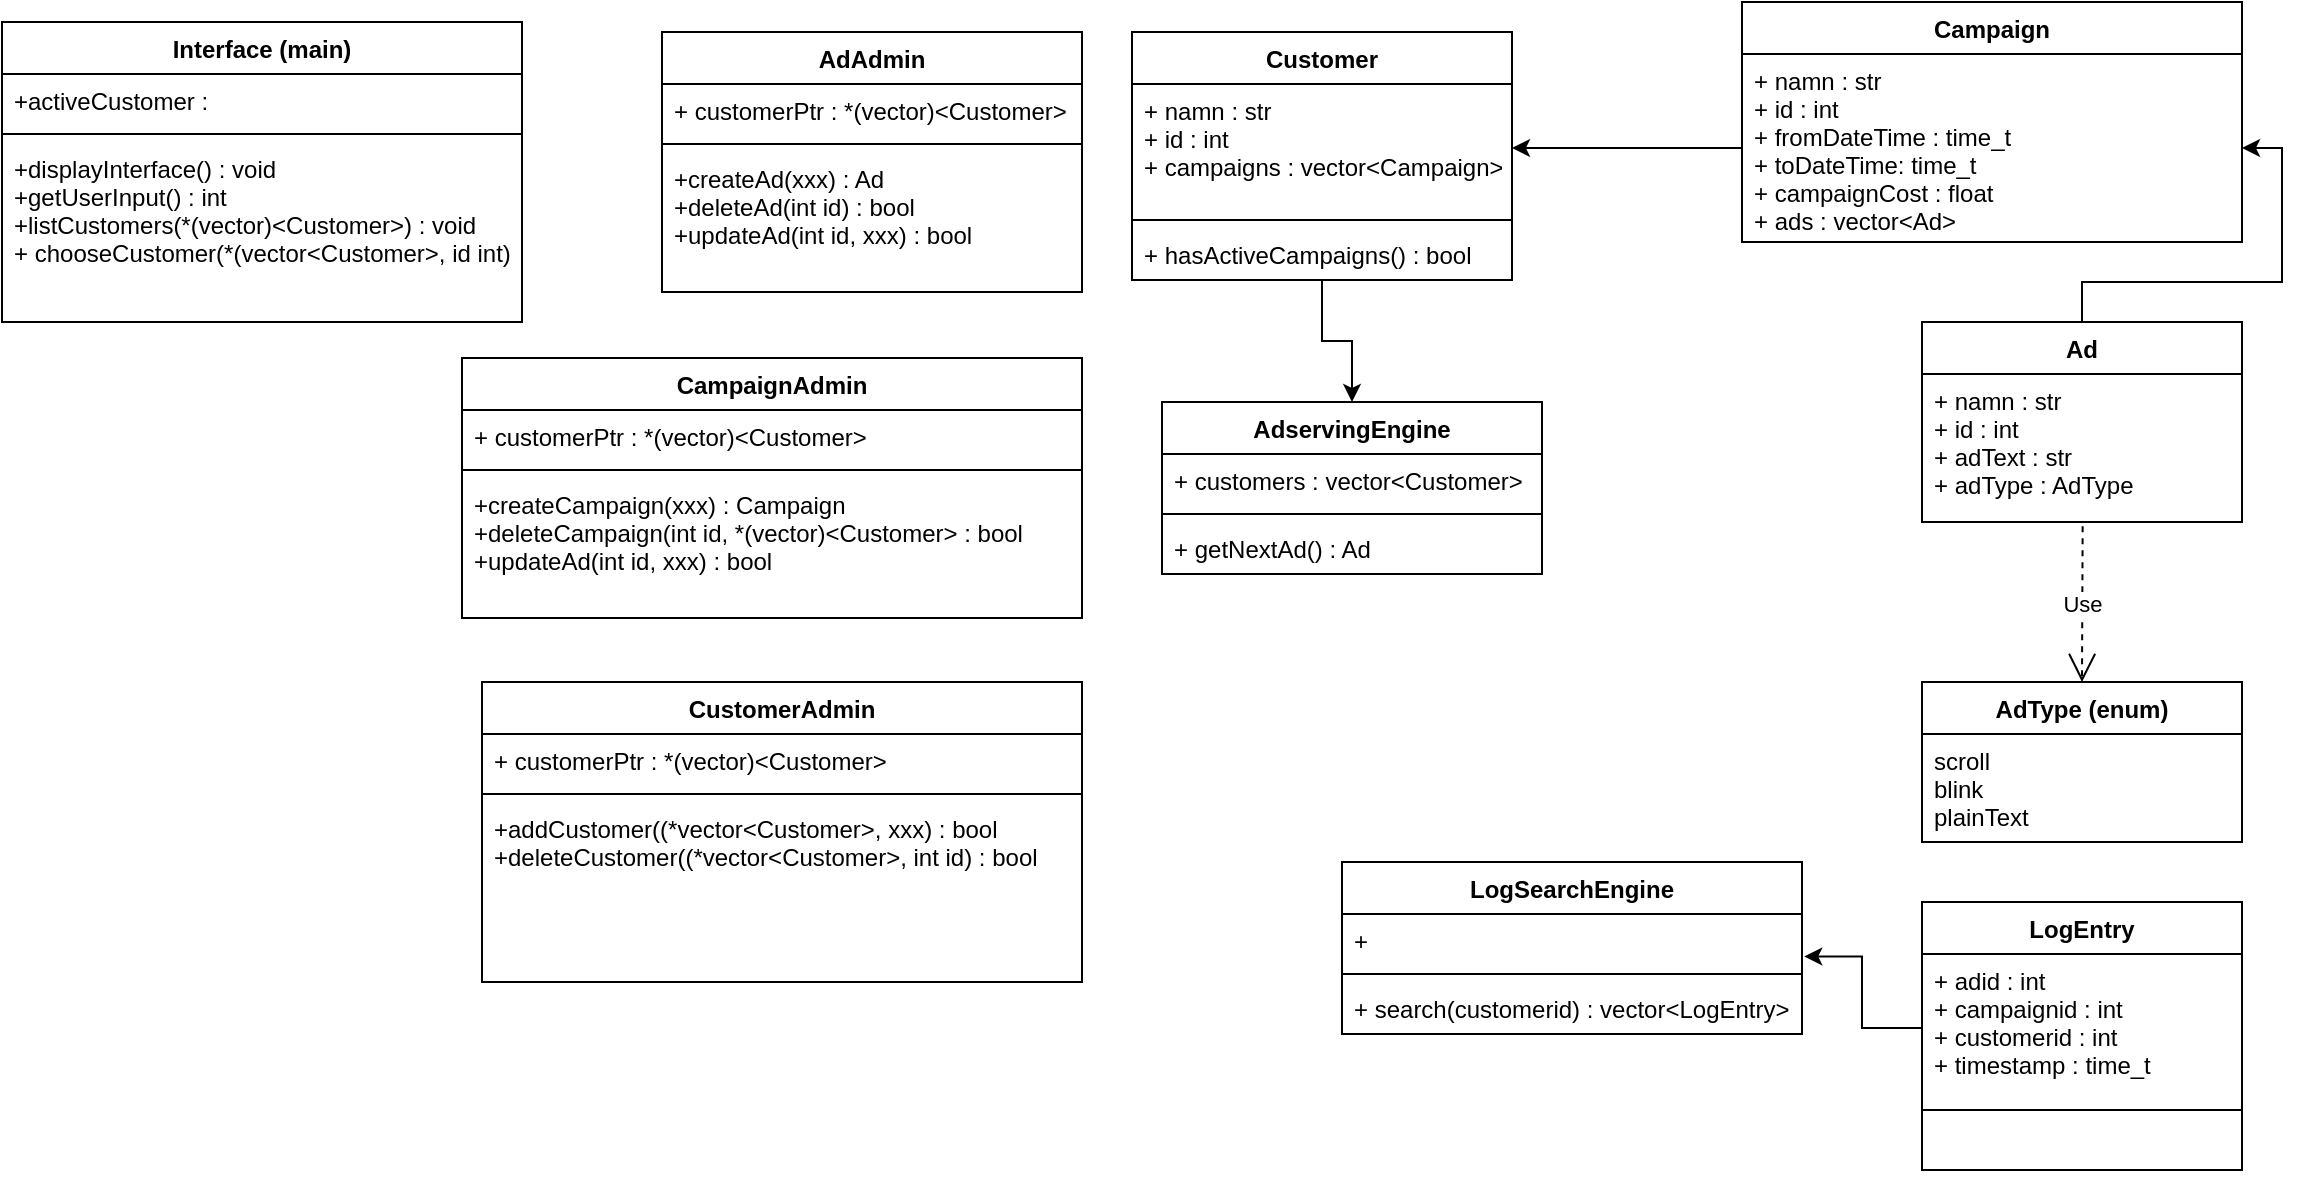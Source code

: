 <mxfile version="13.9.8" type="github">
  <diagram id="C5RBs43oDa-KdzZeNtuy" name="Page-1">
    <mxGraphModel dx="1209" dy="643" grid="1" gridSize="10" guides="1" tooltips="1" connect="1" arrows="1" fold="1" page="1" pageScale="1" pageWidth="1169" pageHeight="1654" math="0" shadow="0">
      <root>
        <mxCell id="WIyWlLk6GJQsqaUBKTNV-0" />
        <mxCell id="WIyWlLk6GJQsqaUBKTNV-1" parent="WIyWlLk6GJQsqaUBKTNV-0" />
        <mxCell id="PC9s2-U-Bj0kXFb0hQpz-0" value="AdservingEngine" style="swimlane;fontStyle=1;align=center;verticalAlign=top;childLayout=stackLayout;horizontal=1;startSize=26;horizontalStack=0;resizeParent=1;resizeParentMax=0;resizeLast=0;collapsible=1;marginBottom=0;" parent="WIyWlLk6GJQsqaUBKTNV-1" vertex="1">
          <mxGeometry x="600" y="210" width="190" height="86" as="geometry" />
        </mxCell>
        <mxCell id="PC9s2-U-Bj0kXFb0hQpz-1" value="+ customers : vector&lt;Customer&gt;" style="text;strokeColor=none;fillColor=none;align=left;verticalAlign=top;spacingLeft=4;spacingRight=4;overflow=hidden;rotatable=0;points=[[0,0.5],[1,0.5]];portConstraint=eastwest;" parent="PC9s2-U-Bj0kXFb0hQpz-0" vertex="1">
          <mxGeometry y="26" width="190" height="26" as="geometry" />
        </mxCell>
        <mxCell id="PC9s2-U-Bj0kXFb0hQpz-2" value="" style="line;strokeWidth=1;fillColor=none;align=left;verticalAlign=middle;spacingTop=-1;spacingLeft=3;spacingRight=3;rotatable=0;labelPosition=right;points=[];portConstraint=eastwest;" parent="PC9s2-U-Bj0kXFb0hQpz-0" vertex="1">
          <mxGeometry y="52" width="190" height="8" as="geometry" />
        </mxCell>
        <mxCell id="PC9s2-U-Bj0kXFb0hQpz-3" value="+ getNextAd() : Ad" style="text;strokeColor=none;fillColor=none;align=left;verticalAlign=top;spacingLeft=4;spacingRight=4;overflow=hidden;rotatable=0;points=[[0,0.5],[1,0.5]];portConstraint=eastwest;" parent="PC9s2-U-Bj0kXFb0hQpz-0" vertex="1">
          <mxGeometry y="60" width="190" height="26" as="geometry" />
        </mxCell>
        <mxCell id="PC9s2-U-Bj0kXFb0hQpz-8" value="Campaign" style="swimlane;fontStyle=1;align=center;verticalAlign=top;childLayout=stackLayout;horizontal=1;startSize=26;horizontalStack=0;resizeParent=1;resizeParentMax=0;resizeLast=0;collapsible=1;marginBottom=0;" parent="WIyWlLk6GJQsqaUBKTNV-1" vertex="1">
          <mxGeometry x="890" y="10" width="250" height="120" as="geometry">
            <mxRectangle x="790" y="10" width="90" height="26" as="alternateBounds" />
          </mxGeometry>
        </mxCell>
        <mxCell id="PC9s2-U-Bj0kXFb0hQpz-9" value="+ namn : str&#xa;+ id : int&#xa;+ fromDateTime : time_t&#xa;+ toDateTime: time_t&#xa;+ campaignCost : float&#xa;+ ads : vector&lt;Ad&gt;" style="text;strokeColor=none;fillColor=none;align=left;verticalAlign=top;spacingLeft=4;spacingRight=4;overflow=hidden;rotatable=0;points=[[0,0.5],[1,0.5]];portConstraint=eastwest;" parent="PC9s2-U-Bj0kXFb0hQpz-8" vertex="1">
          <mxGeometry y="26" width="250" height="94" as="geometry" />
        </mxCell>
        <mxCell id="PC9s2-U-Bj0kXFb0hQpz-62" style="edgeStyle=orthogonalEdgeStyle;rounded=0;orthogonalLoop=1;jettySize=auto;html=1;startFill=0;" parent="WIyWlLk6GJQsqaUBKTNV-1" source="PC9s2-U-Bj0kXFb0hQpz-20" target="PC9s2-U-Bj0kXFb0hQpz-9" edge="1">
          <mxGeometry relative="1" as="geometry" />
        </mxCell>
        <mxCell id="PC9s2-U-Bj0kXFb0hQpz-20" value="Ad" style="swimlane;fontStyle=1;align=center;verticalAlign=top;childLayout=stackLayout;horizontal=1;startSize=26;horizontalStack=0;resizeParent=1;resizeParentMax=0;resizeLast=0;collapsible=1;marginBottom=0;" parent="WIyWlLk6GJQsqaUBKTNV-1" vertex="1">
          <mxGeometry x="980" y="170" width="160" height="100" as="geometry" />
        </mxCell>
        <object label="+ namn : str&#xa;+ id : int&#xa;+ adText : str&#xa;+ adType : AdType" namn="str" id="PC9s2-U-Bj0kXFb0hQpz-21">
          <mxCell style="text;strokeColor=none;fillColor=none;align=left;verticalAlign=top;spacingLeft=4;spacingRight=4;overflow=hidden;rotatable=0;points=[[0,0.5],[1,0.5]];portConstraint=eastwest;" parent="PC9s2-U-Bj0kXFb0hQpz-20" vertex="1">
            <mxGeometry y="26" width="160" height="74" as="geometry" />
          </mxCell>
        </object>
        <mxCell id="PC9s2-U-Bj0kXFb0hQpz-24" value="AdType (enum)" style="swimlane;fontStyle=1;align=center;verticalAlign=top;childLayout=stackLayout;horizontal=1;startSize=26;horizontalStack=0;resizeParent=1;resizeParentMax=0;resizeLast=0;collapsible=1;marginBottom=0;" parent="WIyWlLk6GJQsqaUBKTNV-1" vertex="1">
          <mxGeometry x="980" y="350" width="160" height="80" as="geometry" />
        </mxCell>
        <mxCell id="PC9s2-U-Bj0kXFb0hQpz-25" value="scroll&#xa;blink&#xa;plainText" style="text;strokeColor=none;fillColor=none;align=left;verticalAlign=top;spacingLeft=4;spacingRight=4;overflow=hidden;rotatable=0;points=[[0,0.5],[1,0.5]];portConstraint=eastwest;" parent="PC9s2-U-Bj0kXFb0hQpz-24" vertex="1">
          <mxGeometry y="26" width="160" height="54" as="geometry" />
        </mxCell>
        <mxCell id="PC9s2-U-Bj0kXFb0hQpz-28" value="LogSearchEngine" style="swimlane;fontStyle=1;align=center;verticalAlign=top;childLayout=stackLayout;horizontal=1;startSize=26;horizontalStack=0;resizeParent=1;resizeParentMax=0;resizeLast=0;collapsible=1;marginBottom=0;" parent="WIyWlLk6GJQsqaUBKTNV-1" vertex="1">
          <mxGeometry x="690" y="440" width="230" height="86" as="geometry" />
        </mxCell>
        <mxCell id="PC9s2-U-Bj0kXFb0hQpz-29" value="+" style="text;strokeColor=none;fillColor=none;align=left;verticalAlign=top;spacingLeft=4;spacingRight=4;overflow=hidden;rotatable=0;points=[[0,0.5],[1,0.5]];portConstraint=eastwest;" parent="PC9s2-U-Bj0kXFb0hQpz-28" vertex="1">
          <mxGeometry y="26" width="230" height="26" as="geometry" />
        </mxCell>
        <mxCell id="PC9s2-U-Bj0kXFb0hQpz-30" value="" style="line;strokeWidth=1;fillColor=none;align=left;verticalAlign=middle;spacingTop=-1;spacingLeft=3;spacingRight=3;rotatable=0;labelPosition=right;points=[];portConstraint=eastwest;" parent="PC9s2-U-Bj0kXFb0hQpz-28" vertex="1">
          <mxGeometry y="52" width="230" height="8" as="geometry" />
        </mxCell>
        <mxCell id="PC9s2-U-Bj0kXFb0hQpz-31" value="+ search(customerid) : vector&lt;LogEntry&gt;" style="text;strokeColor=none;fillColor=none;align=left;verticalAlign=top;spacingLeft=4;spacingRight=4;overflow=hidden;rotatable=0;points=[[0,0.5],[1,0.5]];portConstraint=eastwest;" parent="PC9s2-U-Bj0kXFb0hQpz-28" vertex="1">
          <mxGeometry y="60" width="230" height="26" as="geometry" />
        </mxCell>
        <mxCell id="PC9s2-U-Bj0kXFb0hQpz-32" value="LogEntry" style="swimlane;fontStyle=1;align=center;verticalAlign=top;childLayout=stackLayout;horizontal=1;startSize=26;horizontalStack=0;resizeParent=1;resizeParentMax=0;resizeLast=0;collapsible=1;marginBottom=0;" parent="WIyWlLk6GJQsqaUBKTNV-1" vertex="1">
          <mxGeometry x="980" y="460" width="160" height="134" as="geometry" />
        </mxCell>
        <mxCell id="PC9s2-U-Bj0kXFb0hQpz-33" value="+ adid : int&#xa;+ campaignid : int&#xa;+ customerid : int&#xa;+ timestamp : time_t" style="text;strokeColor=none;fillColor=none;align=left;verticalAlign=top;spacingLeft=4;spacingRight=4;overflow=hidden;rotatable=0;points=[[0,0.5],[1,0.5]];portConstraint=eastwest;" parent="PC9s2-U-Bj0kXFb0hQpz-32" vertex="1">
          <mxGeometry y="26" width="160" height="74" as="geometry" />
        </mxCell>
        <mxCell id="PC9s2-U-Bj0kXFb0hQpz-34" value="" style="line;strokeWidth=1;fillColor=none;align=left;verticalAlign=middle;spacingTop=-1;spacingLeft=3;spacingRight=3;rotatable=0;labelPosition=right;points=[];portConstraint=eastwest;" parent="PC9s2-U-Bj0kXFb0hQpz-32" vertex="1">
          <mxGeometry y="100" width="160" height="8" as="geometry" />
        </mxCell>
        <mxCell id="PC9s2-U-Bj0kXFb0hQpz-35" value=" " style="text;strokeColor=none;fillColor=none;align=left;verticalAlign=top;spacingLeft=4;spacingRight=4;overflow=hidden;rotatable=0;points=[[0,0.5],[1,0.5]];portConstraint=eastwest;" parent="PC9s2-U-Bj0kXFb0hQpz-32" vertex="1">
          <mxGeometry y="108" width="160" height="26" as="geometry" />
        </mxCell>
        <mxCell id="PC9s2-U-Bj0kXFb0hQpz-64" style="edgeStyle=orthogonalEdgeStyle;rounded=0;orthogonalLoop=1;jettySize=auto;html=1;entryX=0.5;entryY=0;entryDx=0;entryDy=0;startFill=0;" parent="WIyWlLk6GJQsqaUBKTNV-1" source="PC9s2-U-Bj0kXFb0hQpz-38" target="PC9s2-U-Bj0kXFb0hQpz-0" edge="1">
          <mxGeometry relative="1" as="geometry" />
        </mxCell>
        <mxCell id="PC9s2-U-Bj0kXFb0hQpz-38" value="Customer" style="swimlane;fontStyle=1;align=center;verticalAlign=top;childLayout=stackLayout;horizontal=1;startSize=26;horizontalStack=0;resizeParent=1;resizeParentMax=0;resizeLast=0;collapsible=1;marginBottom=0;" parent="WIyWlLk6GJQsqaUBKTNV-1" vertex="1">
          <mxGeometry x="585" y="25" width="190" height="124" as="geometry" />
        </mxCell>
        <mxCell id="PC9s2-U-Bj0kXFb0hQpz-39" value="+ namn : str&#xa;+ id : int&#xa;+ campaigns : vector&lt;Campaign&gt;" style="text;strokeColor=none;fillColor=none;align=left;verticalAlign=top;spacingLeft=4;spacingRight=4;overflow=hidden;rotatable=0;points=[[0,0.5],[1,0.5]];portConstraint=eastwest;" parent="PC9s2-U-Bj0kXFb0hQpz-38" vertex="1">
          <mxGeometry y="26" width="190" height="64" as="geometry" />
        </mxCell>
        <mxCell id="PC9s2-U-Bj0kXFb0hQpz-40" value="" style="line;strokeWidth=1;fillColor=none;align=left;verticalAlign=middle;spacingTop=-1;spacingLeft=3;spacingRight=3;rotatable=0;labelPosition=right;points=[];portConstraint=eastwest;" parent="PC9s2-U-Bj0kXFb0hQpz-38" vertex="1">
          <mxGeometry y="90" width="190" height="8" as="geometry" />
        </mxCell>
        <mxCell id="PC9s2-U-Bj0kXFb0hQpz-41" value="+ hasActiveCampaigns() : bool" style="text;strokeColor=none;fillColor=none;align=left;verticalAlign=top;spacingLeft=4;spacingRight=4;overflow=hidden;rotatable=0;points=[[0,0.5],[1,0.5]];portConstraint=eastwest;" parent="PC9s2-U-Bj0kXFb0hQpz-38" vertex="1">
          <mxGeometry y="98" width="190" height="26" as="geometry" />
        </mxCell>
        <mxCell id="PC9s2-U-Bj0kXFb0hQpz-42" value="Use" style="endArrow=open;endSize=12;dashed=1;html=1;exitX=0.502;exitY=1.029;exitDx=0;exitDy=0;exitPerimeter=0;entryX=0.5;entryY=0;entryDx=0;entryDy=0;" parent="WIyWlLk6GJQsqaUBKTNV-1" source="PC9s2-U-Bj0kXFb0hQpz-21" target="PC9s2-U-Bj0kXFb0hQpz-24" edge="1">
          <mxGeometry width="160" relative="1" as="geometry">
            <mxPoint x="490" y="330" as="sourcePoint" />
            <mxPoint x="650" y="330" as="targetPoint" />
          </mxGeometry>
        </mxCell>
        <mxCell id="PC9s2-U-Bj0kXFb0hQpz-63" style="edgeStyle=orthogonalEdgeStyle;rounded=0;orthogonalLoop=1;jettySize=auto;html=1;entryX=1;entryY=0.5;entryDx=0;entryDy=0;startFill=0;" parent="WIyWlLk6GJQsqaUBKTNV-1" source="PC9s2-U-Bj0kXFb0hQpz-9" target="PC9s2-U-Bj0kXFb0hQpz-39" edge="1">
          <mxGeometry relative="1" as="geometry" />
        </mxCell>
        <mxCell id="PC9s2-U-Bj0kXFb0hQpz-65" style="edgeStyle=orthogonalEdgeStyle;rounded=0;orthogonalLoop=1;jettySize=auto;html=1;entryX=1.005;entryY=0.816;entryDx=0;entryDy=0;entryPerimeter=0;startFill=0;" parent="WIyWlLk6GJQsqaUBKTNV-1" source="PC9s2-U-Bj0kXFb0hQpz-33" target="PC9s2-U-Bj0kXFb0hQpz-29" edge="1">
          <mxGeometry relative="1" as="geometry" />
        </mxCell>
        <mxCell id="PC9s2-U-Bj0kXFb0hQpz-66" value="Interface (main)" style="swimlane;fontStyle=1;align=center;verticalAlign=top;childLayout=stackLayout;horizontal=1;startSize=26;horizontalStack=0;resizeParent=1;resizeParentMax=0;resizeLast=0;collapsible=1;marginBottom=0;" parent="WIyWlLk6GJQsqaUBKTNV-1" vertex="1">
          <mxGeometry x="20" y="20" width="260" height="150" as="geometry" />
        </mxCell>
        <mxCell id="PC9s2-U-Bj0kXFb0hQpz-67" value="+activeCustomer :" style="text;strokeColor=none;fillColor=none;align=left;verticalAlign=top;spacingLeft=4;spacingRight=4;overflow=hidden;rotatable=0;points=[[0,0.5],[1,0.5]];portConstraint=eastwest;" parent="PC9s2-U-Bj0kXFb0hQpz-66" vertex="1">
          <mxGeometry y="26" width="260" height="26" as="geometry" />
        </mxCell>
        <mxCell id="PC9s2-U-Bj0kXFb0hQpz-68" value="" style="line;strokeWidth=1;fillColor=none;align=left;verticalAlign=middle;spacingTop=-1;spacingLeft=3;spacingRight=3;rotatable=0;labelPosition=right;points=[];portConstraint=eastwest;" parent="PC9s2-U-Bj0kXFb0hQpz-66" vertex="1">
          <mxGeometry y="52" width="260" height="8" as="geometry" />
        </mxCell>
        <mxCell id="PC9s2-U-Bj0kXFb0hQpz-69" value="+displayInterface() : void&#xa;+getUserInput() : int&#xa;+listCustomers(*(vector)&lt;Customer&gt;) : void&#xa;+ chooseCustomer(*(vector&lt;Customer&gt;, id int) : " style="text;strokeColor=none;fillColor=none;align=left;verticalAlign=top;spacingLeft=4;spacingRight=4;overflow=hidden;rotatable=0;points=[[0,0.5],[1,0.5]];portConstraint=eastwest;" parent="PC9s2-U-Bj0kXFb0hQpz-66" vertex="1">
          <mxGeometry y="60" width="260" height="90" as="geometry" />
        </mxCell>
        <mxCell id="PC9s2-U-Bj0kXFb0hQpz-74" value="AdAdmin" style="swimlane;fontStyle=1;align=center;verticalAlign=top;childLayout=stackLayout;horizontal=1;startSize=26;horizontalStack=0;resizeParent=1;resizeParentMax=0;resizeLast=0;collapsible=1;marginBottom=0;" parent="WIyWlLk6GJQsqaUBKTNV-1" vertex="1">
          <mxGeometry x="350" y="25" width="210" height="130" as="geometry" />
        </mxCell>
        <mxCell id="PC9s2-U-Bj0kXFb0hQpz-75" value="+ customerPtr : *(vector)&lt;Customer&gt;" style="text;strokeColor=none;fillColor=none;align=left;verticalAlign=top;spacingLeft=4;spacingRight=4;overflow=hidden;rotatable=0;points=[[0,0.5],[1,0.5]];portConstraint=eastwest;" parent="PC9s2-U-Bj0kXFb0hQpz-74" vertex="1">
          <mxGeometry y="26" width="210" height="26" as="geometry" />
        </mxCell>
        <mxCell id="PC9s2-U-Bj0kXFb0hQpz-76" value="" style="line;strokeWidth=1;fillColor=none;align=left;verticalAlign=middle;spacingTop=-1;spacingLeft=3;spacingRight=3;rotatable=0;labelPosition=right;points=[];portConstraint=eastwest;" parent="PC9s2-U-Bj0kXFb0hQpz-74" vertex="1">
          <mxGeometry y="52" width="210" height="8" as="geometry" />
        </mxCell>
        <mxCell id="PC9s2-U-Bj0kXFb0hQpz-77" value="+createAd(xxx) : Ad&#xa;+deleteAd(int id) : bool&#xa;+updateAd(int id, xxx) : bool" style="text;strokeColor=none;fillColor=none;align=left;verticalAlign=top;spacingLeft=4;spacingRight=4;overflow=hidden;rotatable=0;points=[[0,0.5],[1,0.5]];portConstraint=eastwest;" parent="PC9s2-U-Bj0kXFb0hQpz-74" vertex="1">
          <mxGeometry y="60" width="210" height="70" as="geometry" />
        </mxCell>
        <mxCell id="PC9s2-U-Bj0kXFb0hQpz-78" value="CustomerAdmin" style="swimlane;fontStyle=1;align=center;verticalAlign=top;childLayout=stackLayout;horizontal=1;startSize=26;horizontalStack=0;resizeParent=1;resizeParentMax=0;resizeLast=0;collapsible=1;marginBottom=0;" parent="WIyWlLk6GJQsqaUBKTNV-1" vertex="1">
          <mxGeometry x="260" y="350" width="300" height="150" as="geometry" />
        </mxCell>
        <mxCell id="PC9s2-U-Bj0kXFb0hQpz-79" value="+ customerPtr : *(vector)&lt;Customer&gt;" style="text;strokeColor=none;fillColor=none;align=left;verticalAlign=top;spacingLeft=4;spacingRight=4;overflow=hidden;rotatable=0;points=[[0,0.5],[1,0.5]];portConstraint=eastwest;" parent="PC9s2-U-Bj0kXFb0hQpz-78" vertex="1">
          <mxGeometry y="26" width="300" height="26" as="geometry" />
        </mxCell>
        <mxCell id="PC9s2-U-Bj0kXFb0hQpz-80" value="" style="line;strokeWidth=1;fillColor=none;align=left;verticalAlign=middle;spacingTop=-1;spacingLeft=3;spacingRight=3;rotatable=0;labelPosition=right;points=[];portConstraint=eastwest;" parent="PC9s2-U-Bj0kXFb0hQpz-78" vertex="1">
          <mxGeometry y="52" width="300" height="8" as="geometry" />
        </mxCell>
        <mxCell id="PC9s2-U-Bj0kXFb0hQpz-81" value="+addCustomer((*vector&lt;Customer&gt;, xxx) : bool&#xa;+deleteCustomer((*vector&lt;Customer&gt;, int id) : bool" style="text;strokeColor=none;fillColor=none;align=left;verticalAlign=top;spacingLeft=4;spacingRight=4;overflow=hidden;rotatable=0;points=[[0,0.5],[1,0.5]];portConstraint=eastwest;" parent="PC9s2-U-Bj0kXFb0hQpz-78" vertex="1">
          <mxGeometry y="60" width="300" height="90" as="geometry" />
        </mxCell>
        <mxCell id="Q0FWSGUMRbfBNoG91NxI-4" value="CampaignAdmin" style="swimlane;fontStyle=1;align=center;verticalAlign=top;childLayout=stackLayout;horizontal=1;startSize=26;horizontalStack=0;resizeParent=1;resizeParentMax=0;resizeLast=0;collapsible=1;marginBottom=0;" vertex="1" parent="WIyWlLk6GJQsqaUBKTNV-1">
          <mxGeometry x="250" y="188" width="310" height="130" as="geometry" />
        </mxCell>
        <mxCell id="Q0FWSGUMRbfBNoG91NxI-5" value="+ customerPtr : *(vector)&lt;Customer&gt;" style="text;strokeColor=none;fillColor=none;align=left;verticalAlign=top;spacingLeft=4;spacingRight=4;overflow=hidden;rotatable=0;points=[[0,0.5],[1,0.5]];portConstraint=eastwest;" vertex="1" parent="Q0FWSGUMRbfBNoG91NxI-4">
          <mxGeometry y="26" width="310" height="26" as="geometry" />
        </mxCell>
        <mxCell id="Q0FWSGUMRbfBNoG91NxI-6" value="" style="line;strokeWidth=1;fillColor=none;align=left;verticalAlign=middle;spacingTop=-1;spacingLeft=3;spacingRight=3;rotatable=0;labelPosition=right;points=[];portConstraint=eastwest;" vertex="1" parent="Q0FWSGUMRbfBNoG91NxI-4">
          <mxGeometry y="52" width="310" height="8" as="geometry" />
        </mxCell>
        <mxCell id="Q0FWSGUMRbfBNoG91NxI-7" value="+createCampaign(xxx) : Campaign&#xa;+deleteCampaign(int id, *(vector)&lt;Customer&gt; : bool&#xa;+updateAd(int id, xxx) : bool" style="text;strokeColor=none;fillColor=none;align=left;verticalAlign=top;spacingLeft=4;spacingRight=4;overflow=hidden;rotatable=0;points=[[0,0.5],[1,0.5]];portConstraint=eastwest;" vertex="1" parent="Q0FWSGUMRbfBNoG91NxI-4">
          <mxGeometry y="60" width="310" height="70" as="geometry" />
        </mxCell>
      </root>
    </mxGraphModel>
  </diagram>
</mxfile>
